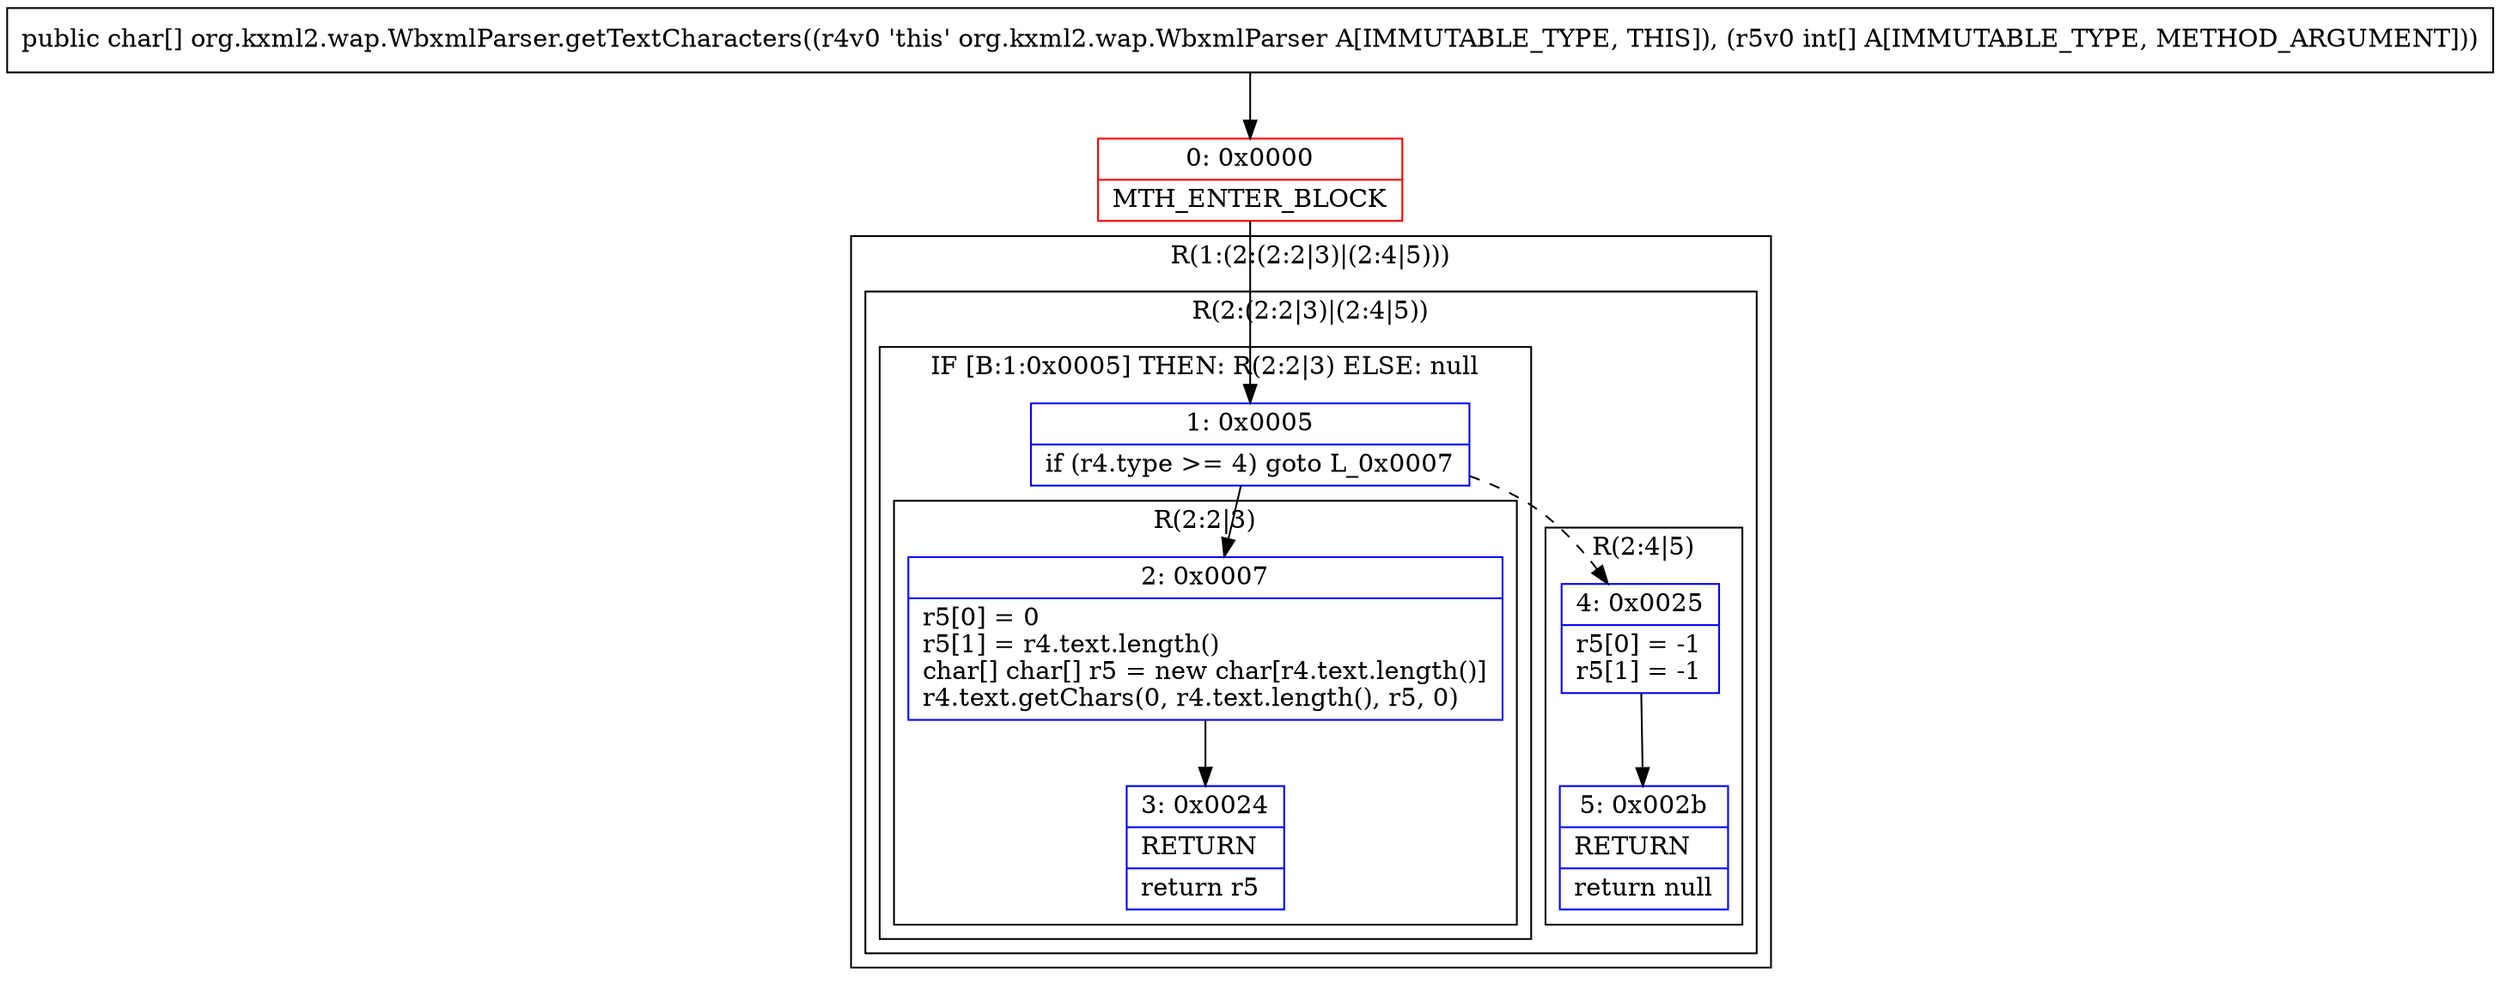 digraph "CFG fororg.kxml2.wap.WbxmlParser.getTextCharacters([I)[C" {
subgraph cluster_Region_264245017 {
label = "R(1:(2:(2:2|3)|(2:4|5)))";
node [shape=record,color=blue];
subgraph cluster_Region_1277221387 {
label = "R(2:(2:2|3)|(2:4|5))";
node [shape=record,color=blue];
subgraph cluster_IfRegion_312096335 {
label = "IF [B:1:0x0005] THEN: R(2:2|3) ELSE: null";
node [shape=record,color=blue];
Node_1 [shape=record,label="{1\:\ 0x0005|if (r4.type \>= 4) goto L_0x0007\l}"];
subgraph cluster_Region_1889123303 {
label = "R(2:2|3)";
node [shape=record,color=blue];
Node_2 [shape=record,label="{2\:\ 0x0007|r5[0] = 0\lr5[1] = r4.text.length()\lchar[] char[] r5 = new char[r4.text.length()]\lr4.text.getChars(0, r4.text.length(), r5, 0)\l}"];
Node_3 [shape=record,label="{3\:\ 0x0024|RETURN\l|return r5\l}"];
}
}
subgraph cluster_Region_1905606645 {
label = "R(2:4|5)";
node [shape=record,color=blue];
Node_4 [shape=record,label="{4\:\ 0x0025|r5[0] = \-1\lr5[1] = \-1\l}"];
Node_5 [shape=record,label="{5\:\ 0x002b|RETURN\l|return null\l}"];
}
}
}
Node_0 [shape=record,color=red,label="{0\:\ 0x0000|MTH_ENTER_BLOCK\l}"];
MethodNode[shape=record,label="{public char[] org.kxml2.wap.WbxmlParser.getTextCharacters((r4v0 'this' org.kxml2.wap.WbxmlParser A[IMMUTABLE_TYPE, THIS]), (r5v0 int[] A[IMMUTABLE_TYPE, METHOD_ARGUMENT])) }"];
MethodNode -> Node_0;
Node_1 -> Node_2;
Node_1 -> Node_4[style=dashed];
Node_2 -> Node_3;
Node_4 -> Node_5;
Node_0 -> Node_1;
}

